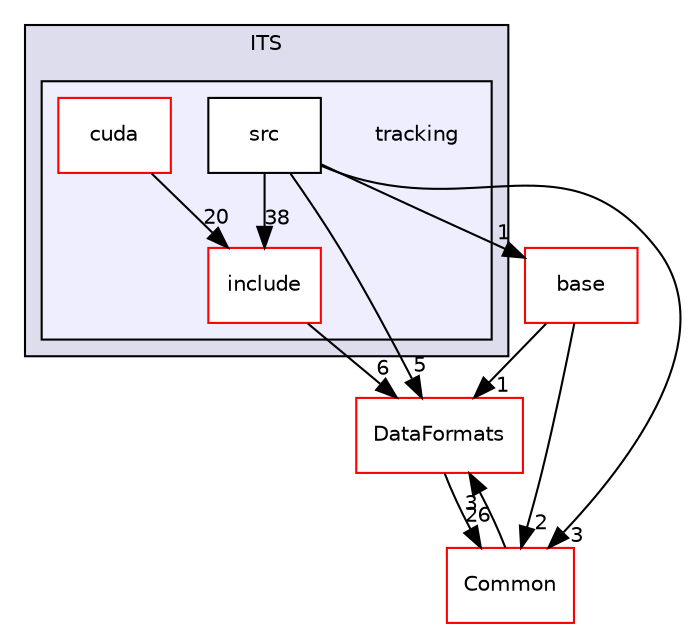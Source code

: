 digraph "/home/travis/build/AliceO2Group/AliceO2/Detectors/ITSMFT/ITS/tracking" {
  bgcolor=transparent;
  compound=true
  node [ fontsize="10", fontname="Helvetica"];
  edge [ labelfontsize="10", labelfontname="Helvetica"];
  subgraph clusterdir_871aad07cbf94d6cd423c3d8d5bdf4e9 {
    graph [ bgcolor="#ddddee", pencolor="black", label="ITS" fontname="Helvetica", fontsize="10", URL="dir_871aad07cbf94d6cd423c3d8d5bdf4e9.html"]
  subgraph clusterdir_beaad5fa58c175f2fa05fab7e2ac7ba4 {
    graph [ bgcolor="#eeeeff", pencolor="black", label="" URL="dir_beaad5fa58c175f2fa05fab7e2ac7ba4.html"];
    dir_beaad5fa58c175f2fa05fab7e2ac7ba4 [shape=plaintext label="tracking"];
    dir_137c8287a1d8b04d8ba0df0480706c08 [shape=box label="cuda" color="red" fillcolor="white" style="filled" URL="dir_137c8287a1d8b04d8ba0df0480706c08.html"];
    dir_6ff49626c189e19df9a205eb87521670 [shape=box label="include" color="red" fillcolor="white" style="filled" URL="dir_6ff49626c189e19df9a205eb87521670.html"];
    dir_3015947259d5079adc65548fafc3ce3c [shape=box label="src" color="black" fillcolor="white" style="filled" URL="dir_3015947259d5079adc65548fafc3ce3c.html"];
  }
  }
  dir_eedff867f3c4e67d20b227cb6e0f96ab [shape=box label="base" color="red" URL="dir_eedff867f3c4e67d20b227cb6e0f96ab.html"];
  dir_4ab6b4cc6a7edbff49100e9123df213f [shape=box label="Common" color="red" URL="dir_4ab6b4cc6a7edbff49100e9123df213f.html"];
  dir_2171f7ec022c5423887b07c69b2f5b48 [shape=box label="DataFormats" color="red" URL="dir_2171f7ec022c5423887b07c69b2f5b48.html"];
  dir_eedff867f3c4e67d20b227cb6e0f96ab->dir_4ab6b4cc6a7edbff49100e9123df213f [headlabel="2", labeldistance=1.5 headhref="dir_000277_000016.html"];
  dir_eedff867f3c4e67d20b227cb6e0f96ab->dir_2171f7ec022c5423887b07c69b2f5b48 [headlabel="1", labeldistance=1.5 headhref="dir_000277_000055.html"];
  dir_4ab6b4cc6a7edbff49100e9123df213f->dir_2171f7ec022c5423887b07c69b2f5b48 [headlabel="3", labeldistance=1.5 headhref="dir_000016_000055.html"];
  dir_137c8287a1d8b04d8ba0df0480706c08->dir_6ff49626c189e19df9a205eb87521670 [headlabel="20", labeldistance=1.5 headhref="dir_000033_000081.html"];
  dir_6ff49626c189e19df9a205eb87521670->dir_2171f7ec022c5423887b07c69b2f5b48 [headlabel="6", labeldistance=1.5 headhref="dir_000081_000055.html"];
  dir_3015947259d5079adc65548fafc3ce3c->dir_eedff867f3c4e67d20b227cb6e0f96ab [headlabel="1", labeldistance=1.5 headhref="dir_000094_000277.html"];
  dir_3015947259d5079adc65548fafc3ce3c->dir_4ab6b4cc6a7edbff49100e9123df213f [headlabel="3", labeldistance=1.5 headhref="dir_000094_000016.html"];
  dir_3015947259d5079adc65548fafc3ce3c->dir_6ff49626c189e19df9a205eb87521670 [headlabel="38", labeldistance=1.5 headhref="dir_000094_000081.html"];
  dir_3015947259d5079adc65548fafc3ce3c->dir_2171f7ec022c5423887b07c69b2f5b48 [headlabel="5", labeldistance=1.5 headhref="dir_000094_000055.html"];
  dir_2171f7ec022c5423887b07c69b2f5b48->dir_4ab6b4cc6a7edbff49100e9123df213f [headlabel="26", labeldistance=1.5 headhref="dir_000055_000016.html"];
}
